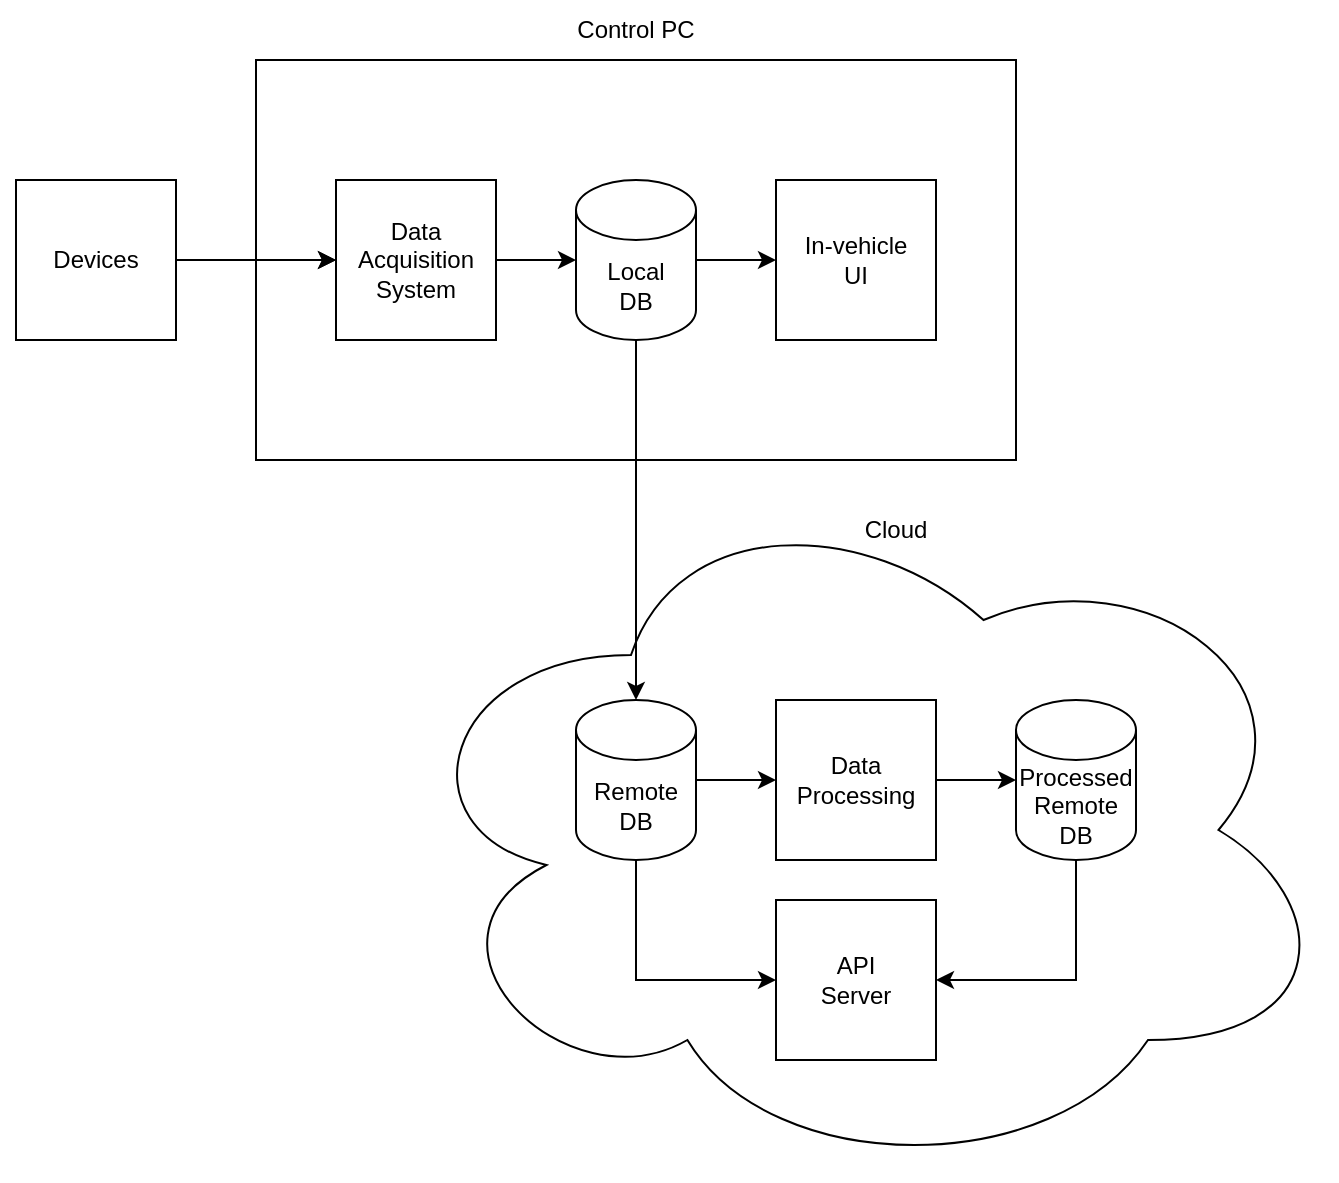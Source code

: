 <mxfile version="24.7.6" pages="3">
  <diagram name="Page-1" id="mBr1m3gk90F21FjE9S4F">
    <mxGraphModel dx="1358" dy="767" grid="0" gridSize="10" guides="1" tooltips="1" connect="1" arrows="1" fold="1" page="1" pageScale="1" pageWidth="827" pageHeight="1169" background="none" math="0" shadow="0">
      <root>
        <mxCell id="0" />
        <mxCell id="1" parent="0" />
        <mxCell id="FhSjHQjV6Arulsbpvj6Q-21" value="" style="ellipse;shape=cloud;whiteSpace=wrap;html=1;fillColor=none;strokeColor=#000000;fontColor=default;" parent="1" vertex="1">
          <mxGeometry x="270" y="450" width="470" height="350" as="geometry" />
        </mxCell>
        <mxCell id="FhSjHQjV6Arulsbpvj6Q-14" value="" style="rounded=0;whiteSpace=wrap;html=1;glass=0;fillColor=none;strokeColor=#000000;fontColor=default;" parent="1" vertex="1">
          <mxGeometry x="200" y="240" width="380" height="200" as="geometry" />
        </mxCell>
        <mxCell id="FhSjHQjV6Arulsbpvj6Q-2" value="&lt;font&gt;Control PC&lt;/font&gt;" style="text;html=1;align=center;verticalAlign=middle;whiteSpace=wrap;rounded=0;strokeColor=none;fontColor=default;labelBorderColor=none;" parent="1" vertex="1">
          <mxGeometry x="300" y="210" width="180" height="30" as="geometry" />
        </mxCell>
        <mxCell id="FhSjHQjV6Arulsbpvj6Q-12" value="" style="edgeStyle=orthogonalEdgeStyle;rounded=0;orthogonalLoop=1;jettySize=auto;html=1;strokeColor=#000000;fontColor=default;" parent="1" source="FhSjHQjV6Arulsbpvj6Q-6" target="FhSjHQjV6Arulsbpvj6Q-9" edge="1">
          <mxGeometry relative="1" as="geometry" />
        </mxCell>
        <mxCell id="FhSjHQjV6Arulsbpvj6Q-13" style="edgeStyle=orthogonalEdgeStyle;rounded=0;orthogonalLoop=1;jettySize=auto;html=1;entryX=0;entryY=0.5;entryDx=0;entryDy=0;strokeColor=#000000;fontColor=default;" parent="1" source="FhSjHQjV6Arulsbpvj6Q-6" target="FhSjHQjV6Arulsbpvj6Q-9" edge="1">
          <mxGeometry relative="1" as="geometry" />
        </mxCell>
        <mxCell id="FhSjHQjV6Arulsbpvj6Q-30" style="edgeStyle=orthogonalEdgeStyle;rounded=0;orthogonalLoop=1;jettySize=auto;html=1;exitX=0;exitY=0.5;exitDx=0;exitDy=0;strokeColor=#000000;fontColor=default;" parent="1" source="FhSjHQjV6Arulsbpvj6Q-6" edge="1">
          <mxGeometry relative="1" as="geometry">
            <mxPoint x="80" y="340" as="targetPoint" />
          </mxGeometry>
        </mxCell>
        <mxCell id="FhSjHQjV6Arulsbpvj6Q-6" value="&lt;font&gt;Devices&lt;/font&gt;" style="rounded=0;whiteSpace=wrap;html=1;glass=0;fillColor=none;strokeColor=#000000;fontColor=default;" parent="1" vertex="1">
          <mxGeometry x="80" y="300" width="80" height="80" as="geometry" />
        </mxCell>
        <mxCell id="FhSjHQjV6Arulsbpvj6Q-16" value="" style="edgeStyle=orthogonalEdgeStyle;rounded=0;orthogonalLoop=1;jettySize=auto;html=1;strokeColor=#000000;fontColor=default;" parent="1" source="FhSjHQjV6Arulsbpvj6Q-9" target="FhSjHQjV6Arulsbpvj6Q-15" edge="1">
          <mxGeometry relative="1" as="geometry" />
        </mxCell>
        <mxCell id="FhSjHQjV6Arulsbpvj6Q-9" value="&lt;font&gt;Data&lt;/font&gt;&lt;div&gt;&lt;font&gt;Acquisition&lt;/font&gt;&lt;/div&gt;&lt;div&gt;&lt;font&gt;System&lt;/font&gt;&lt;/div&gt;" style="rounded=0;whiteSpace=wrap;html=1;glass=0;fillColor=none;strokeColor=#000000;fontColor=default;" parent="1" vertex="1">
          <mxGeometry x="240" y="300" width="80" height="80" as="geometry" />
        </mxCell>
        <mxCell id="FhSjHQjV6Arulsbpvj6Q-18" value="" style="edgeStyle=orthogonalEdgeStyle;rounded=0;orthogonalLoop=1;jettySize=auto;html=1;strokeColor=#000000;fontColor=default;" parent="1" source="FhSjHQjV6Arulsbpvj6Q-15" target="FhSjHQjV6Arulsbpvj6Q-17" edge="1">
          <mxGeometry relative="1" as="geometry" />
        </mxCell>
        <mxCell id="FhSjHQjV6Arulsbpvj6Q-23" value="" style="edgeStyle=orthogonalEdgeStyle;rounded=0;orthogonalLoop=1;jettySize=auto;html=1;entryX=0.5;entryY=0;entryDx=0;entryDy=0;entryPerimeter=0;strokeColor=#000000;fontColor=default;" parent="1" source="FhSjHQjV6Arulsbpvj6Q-15" target="FhSjHQjV6Arulsbpvj6Q-24" edge="1">
          <mxGeometry relative="1" as="geometry" />
        </mxCell>
        <mxCell id="FhSjHQjV6Arulsbpvj6Q-15" value="&lt;font&gt;Local&lt;/font&gt;&lt;div&gt;&lt;font&gt;DB&lt;/font&gt;&lt;/div&gt;" style="shape=cylinder3;whiteSpace=wrap;html=1;boundedLbl=1;backgroundOutline=1;size=15;fillColor=none;strokeColor=#000000;fontColor=default;" parent="1" vertex="1">
          <mxGeometry x="360" y="300" width="60" height="80" as="geometry" />
        </mxCell>
        <mxCell id="FhSjHQjV6Arulsbpvj6Q-17" value="&lt;font&gt;In-vehicle&lt;/font&gt;&lt;div&gt;&lt;font&gt;UI&lt;/font&gt;&lt;/div&gt;" style="rounded=0;whiteSpace=wrap;html=1;glass=0;fillColor=none;strokeColor=#000000;fontColor=default;" parent="1" vertex="1">
          <mxGeometry x="460" y="300" width="80" height="80" as="geometry" />
        </mxCell>
        <mxCell id="FhSjHQjV6Arulsbpvj6Q-27" value="" style="edgeStyle=orthogonalEdgeStyle;rounded=0;orthogonalLoop=1;jettySize=auto;html=1;strokeColor=#000000;fontColor=default;" parent="1" source="FhSjHQjV6Arulsbpvj6Q-24" target="FhSjHQjV6Arulsbpvj6Q-26" edge="1">
          <mxGeometry relative="1" as="geometry" />
        </mxCell>
        <mxCell id="Uzxl0adhut7W71n92T5M-2" style="edgeStyle=orthogonalEdgeStyle;rounded=0;orthogonalLoop=1;jettySize=auto;html=1;exitX=0.5;exitY=1;exitDx=0;exitDy=0;exitPerimeter=0;entryX=0;entryY=0.5;entryDx=0;entryDy=0;strokeColor=#000000;fontColor=default;" parent="1" source="FhSjHQjV6Arulsbpvj6Q-24" target="Uzxl0adhut7W71n92T5M-1" edge="1">
          <mxGeometry relative="1" as="geometry" />
        </mxCell>
        <mxCell id="FhSjHQjV6Arulsbpvj6Q-24" value="&lt;font&gt;Remote&lt;/font&gt;&lt;div&gt;&lt;font&gt;DB&lt;/font&gt;&lt;/div&gt;" style="shape=cylinder3;whiteSpace=wrap;html=1;boundedLbl=1;backgroundOutline=1;size=15;fillColor=none;strokeColor=#000000;fontColor=default;" parent="1" vertex="1">
          <mxGeometry x="360" y="560" width="60" height="80" as="geometry" />
        </mxCell>
        <mxCell id="FhSjHQjV6Arulsbpvj6Q-25" value="&lt;font&gt;Cloud&lt;/font&gt;" style="text;html=1;align=center;verticalAlign=middle;whiteSpace=wrap;rounded=0;strokeColor=none;fontColor=default;labelBorderColor=none;" parent="1" vertex="1">
          <mxGeometry x="430" y="460" width="180" height="30" as="geometry" />
        </mxCell>
        <mxCell id="FhSjHQjV6Arulsbpvj6Q-26" value="&lt;font&gt;Data&lt;/font&gt;&lt;div&gt;&lt;font&gt;Processing&lt;/font&gt;&lt;/div&gt;" style="rounded=0;whiteSpace=wrap;html=1;glass=0;fillColor=none;strokeColor=#000000;fontColor=default;" parent="1" vertex="1">
          <mxGeometry x="460" y="560" width="80" height="80" as="geometry" />
        </mxCell>
        <mxCell id="Uzxl0adhut7W71n92T5M-3" style="edgeStyle=orthogonalEdgeStyle;rounded=0;orthogonalLoop=1;jettySize=auto;html=1;exitX=0.5;exitY=1;exitDx=0;exitDy=0;exitPerimeter=0;entryX=1;entryY=0.5;entryDx=0;entryDy=0;strokeColor=#000000;fontColor=default;" parent="1" source="FhSjHQjV6Arulsbpvj6Q-29" target="Uzxl0adhut7W71n92T5M-1" edge="1">
          <mxGeometry relative="1" as="geometry" />
        </mxCell>
        <mxCell id="FhSjHQjV6Arulsbpvj6Q-29" value="&lt;div&gt;&lt;font&gt;Processed&lt;/font&gt;&lt;/div&gt;&lt;font&gt;Remote&lt;/font&gt;&lt;div&gt;&lt;font&gt;DB&lt;/font&gt;&lt;/div&gt;" style="shape=cylinder3;whiteSpace=wrap;html=1;boundedLbl=1;backgroundOutline=1;size=15;fillColor=none;strokeColor=#000000;fontColor=default;" parent="1" vertex="1">
          <mxGeometry x="580" y="560" width="60" height="80" as="geometry" />
        </mxCell>
        <mxCell id="FhSjHQjV6Arulsbpvj6Q-32" style="edgeStyle=orthogonalEdgeStyle;rounded=0;orthogonalLoop=1;jettySize=auto;html=1;exitX=1;exitY=0.5;exitDx=0;exitDy=0;entryX=0;entryY=0.5;entryDx=0;entryDy=0;entryPerimeter=0;strokeColor=#000000;fontColor=default;" parent="1" source="FhSjHQjV6Arulsbpvj6Q-26" target="FhSjHQjV6Arulsbpvj6Q-29" edge="1">
          <mxGeometry relative="1" as="geometry" />
        </mxCell>
        <mxCell id="Uzxl0adhut7W71n92T5M-1" value="&lt;font&gt;API&lt;/font&gt;&lt;div&gt;&lt;font&gt;Server&lt;/font&gt;&lt;/div&gt;" style="rounded=0;whiteSpace=wrap;html=1;glass=0;fillColor=none;strokeColor=#000000;fontColor=default;" parent="1" vertex="1">
          <mxGeometry x="460" y="660" width="80" height="80" as="geometry" />
        </mxCell>
      </root>
    </mxGraphModel>
  </diagram>
  <diagram id="twVZiiyMeXdZxYGZKhBD" name="Page-2">
    <mxGraphModel dx="1562" dy="882" grid="0" gridSize="10" guides="1" tooltips="1" connect="1" arrows="1" fold="1" page="1" pageScale="1" pageWidth="827" pageHeight="1169" background="none" math="0" shadow="0">
      <root>
        <mxCell id="0" />
        <mxCell id="1" parent="0" />
        <mxCell id="TX1okQXRB15fQ02HS0rQ-2" value="" style="rounded=0;whiteSpace=wrap;html=1;glass=0;fillColor=none;strokeColor=#000000;fontColor=#000000;" parent="1" vertex="1">
          <mxGeometry x="159.5" y="240" width="720" height="660" as="geometry" />
        </mxCell>
        <mxCell id="TX1okQXRB15fQ02HS0rQ-55" value="" style="rounded=0;whiteSpace=wrap;html=1;glass=0;fillColor=none;strokeColor=#000000;fontColor=#000000;" parent="1" vertex="1">
          <mxGeometry x="400" y="440" width="440" height="360" as="geometry" />
        </mxCell>
        <mxCell id="TX1okQXRB15fQ02HS0rQ-3" value="&lt;font&gt;Control PC&lt;/font&gt;" style="text;html=1;align=center;verticalAlign=middle;whiteSpace=wrap;rounded=0;fontColor=#000000;" parent="1" vertex="1">
          <mxGeometry x="160" y="210" width="700" height="30" as="geometry" />
        </mxCell>
        <mxCell id="TX1okQXRB15fQ02HS0rQ-37" style="edgeStyle=orthogonalEdgeStyle;rounded=0;orthogonalLoop=1;jettySize=auto;html=1;strokeColor=#000000;fontColor=#000000;" parent="1" source="TX1okQXRB15fQ02HS0rQ-7" target="TX1okQXRB15fQ02HS0rQ-31" edge="1">
          <mxGeometry relative="1" as="geometry" />
        </mxCell>
        <mxCell id="TX1okQXRB15fQ02HS0rQ-7" value="&lt;div&gt;&lt;span style=&quot;background-color: initial;&quot;&gt;Suspension&lt;/span&gt;&lt;br&gt;&lt;/div&gt;&lt;div&gt;&lt;font&gt;Controller&lt;/font&gt;&lt;/div&gt;" style="rounded=0;whiteSpace=wrap;html=1;glass=0;fillColor=none;strokeColor=#000000;fontColor=#000000;" parent="1" vertex="1">
          <mxGeometry x="40" y="680" width="79" height="80" as="geometry" />
        </mxCell>
        <mxCell id="TX1okQXRB15fQ02HS0rQ-71" style="edgeStyle=orthogonalEdgeStyle;rounded=0;orthogonalLoop=1;jettySize=auto;html=1;exitX=0.5;exitY=1;exitDx=0;exitDy=0;exitPerimeter=0;entryX=0;entryY=0.5;entryDx=0;entryDy=0;strokeColor=#000000;fontColor=#000000;" parent="1" source="TX1okQXRB15fQ02HS0rQ-13" target="TX1okQXRB15fQ02HS0rQ-60" edge="1">
          <mxGeometry relative="1" as="geometry">
            <Array as="points">
              <mxPoint x="670" y="420" />
              <mxPoint x="360" y="420" />
              <mxPoint x="360" y="620" />
            </Array>
          </mxGeometry>
        </mxCell>
        <mxCell id="TX1okQXRB15fQ02HS0rQ-13" value="&lt;div&gt;&lt;font&gt;InfluxDB&lt;/font&gt;&lt;/div&gt;&lt;font&gt;Local&lt;/font&gt;&lt;div&gt;&lt;font&gt;DB&lt;/font&gt;&lt;/div&gt;" style="shape=cylinder3;whiteSpace=wrap;html=1;boundedLbl=1;backgroundOutline=1;size=15;fillColor=none;strokeColor=#000000;fontColor=#000000;" parent="1" vertex="1">
          <mxGeometry x="640" y="260" width="59" height="120" as="geometry" />
        </mxCell>
        <mxCell id="TX1okQXRB15fQ02HS0rQ-34" style="edgeStyle=orthogonalEdgeStyle;rounded=0;orthogonalLoop=1;jettySize=auto;html=1;entryX=0;entryY=0.5;entryDx=0;entryDy=0;strokeColor=#000000;fontColor=#000000;" parent="1" source="TX1okQXRB15fQ02HS0rQ-21" target="TX1okQXRB15fQ02HS0rQ-27" edge="1">
          <mxGeometry relative="1" as="geometry" />
        </mxCell>
        <mxCell id="TX1okQXRB15fQ02HS0rQ-21" value="&lt;font&gt;Front&lt;/font&gt;&lt;div&gt;&lt;font&gt;Right&lt;/font&gt;&lt;/div&gt;&lt;div&gt;&lt;font&gt;Suspension&lt;/font&gt;&lt;/div&gt;" style="rounded=0;whiteSpace=wrap;html=1;glass=0;fillColor=none;strokeColor=#000000;fontColor=#000000;" parent="1" vertex="1">
          <mxGeometry x="40" y="380" width="79" height="80" as="geometry" />
        </mxCell>
        <mxCell id="TX1okQXRB15fQ02HS0rQ-35" style="edgeStyle=orthogonalEdgeStyle;rounded=0;orthogonalLoop=1;jettySize=auto;html=1;entryX=0;entryY=0.5;entryDx=0;entryDy=0;strokeColor=#000000;fontColor=#000000;" parent="1" source="TX1okQXRB15fQ02HS0rQ-22" target="TX1okQXRB15fQ02HS0rQ-29" edge="1">
          <mxGeometry relative="1" as="geometry" />
        </mxCell>
        <mxCell id="TX1okQXRB15fQ02HS0rQ-22" value="&lt;font&gt;Back&lt;/font&gt;&lt;div&gt;&lt;font&gt;Left&lt;/font&gt;&lt;/div&gt;&lt;div&gt;&lt;font&gt;Suspension&lt;/font&gt;&lt;/div&gt;" style="rounded=0;whiteSpace=wrap;html=1;glass=0;fillColor=none;strokeColor=#000000;fontColor=#000000;" parent="1" vertex="1">
          <mxGeometry x="40" y="480" width="79" height="80" as="geometry" />
        </mxCell>
        <mxCell id="TX1okQXRB15fQ02HS0rQ-33" style="edgeStyle=orthogonalEdgeStyle;rounded=0;orthogonalLoop=1;jettySize=auto;html=1;entryX=0;entryY=0.5;entryDx=0;entryDy=0;strokeColor=#000000;fontColor=#000000;" parent="1" source="TX1okQXRB15fQ02HS0rQ-23" target="TX1okQXRB15fQ02HS0rQ-26" edge="1">
          <mxGeometry relative="1" as="geometry" />
        </mxCell>
        <mxCell id="TX1okQXRB15fQ02HS0rQ-23" value="&lt;font&gt;Front&lt;/font&gt;&lt;div&gt;&lt;font&gt;Left&lt;/font&gt;&lt;/div&gt;&lt;div&gt;&lt;font&gt;Suspension&lt;/font&gt;&lt;/div&gt;" style="rounded=0;whiteSpace=wrap;html=1;glass=0;fillColor=none;strokeColor=#000000;fontColor=#000000;" parent="1" vertex="1">
          <mxGeometry x="40" y="280" width="79" height="80" as="geometry" />
        </mxCell>
        <mxCell id="TX1okQXRB15fQ02HS0rQ-36" style="edgeStyle=orthogonalEdgeStyle;rounded=0;orthogonalLoop=1;jettySize=auto;html=1;exitX=1;exitY=0.5;exitDx=0;exitDy=0;entryX=0;entryY=0.5;entryDx=0;entryDy=0;strokeColor=#000000;fontColor=#000000;" parent="1" source="TX1okQXRB15fQ02HS0rQ-24" target="TX1okQXRB15fQ02HS0rQ-30" edge="1">
          <mxGeometry relative="1" as="geometry" />
        </mxCell>
        <mxCell id="TX1okQXRB15fQ02HS0rQ-24" value="&lt;font&gt;Back&lt;/font&gt;&lt;div&gt;&lt;font&gt;Right&lt;/font&gt;&lt;/div&gt;&lt;div&gt;&lt;font&gt;Suspension&lt;/font&gt;&lt;/div&gt;" style="rounded=0;whiteSpace=wrap;html=1;glass=0;fillColor=none;strokeColor=#000000;fontColor=#000000;" parent="1" vertex="1">
          <mxGeometry x="40" y="580" width="79" height="80" as="geometry" />
        </mxCell>
        <mxCell id="TX1okQXRB15fQ02HS0rQ-38" style="edgeStyle=orthogonalEdgeStyle;rounded=0;orthogonalLoop=1;jettySize=auto;html=1;strokeColor=#000000;fontColor=#000000;" parent="1" source="TX1okQXRB15fQ02HS0rQ-25" target="TX1okQXRB15fQ02HS0rQ-32" edge="1">
          <mxGeometry relative="1" as="geometry" />
        </mxCell>
        <mxCell id="TX1okQXRB15fQ02HS0rQ-25" value="&lt;font&gt;OEM&lt;/font&gt;&lt;div&gt;&lt;font&gt;Vehicle&lt;/font&gt;&lt;/div&gt;&lt;div&gt;&lt;font&gt;Network&lt;/font&gt;&lt;/div&gt;" style="rounded=0;whiteSpace=wrap;html=1;glass=0;fillColor=none;strokeColor=#000000;fontColor=#000000;" parent="1" vertex="1">
          <mxGeometry x="40" y="780" width="79" height="80" as="geometry" />
        </mxCell>
        <mxCell id="TX1okQXRB15fQ02HS0rQ-26" value="&lt;font&gt;Front&lt;/font&gt;&lt;div&gt;&lt;font&gt;Left&lt;/font&gt;&lt;/div&gt;&lt;div&gt;&lt;font&gt;Suspension&lt;/font&gt;&lt;/div&gt;&lt;div&gt;&lt;font&gt;DAQ&lt;/font&gt;&lt;/div&gt;" style="rounded=0;whiteSpace=wrap;html=1;glass=0;fillColor=none;strokeColor=#000000;fontColor=#000000;" parent="1" vertex="1">
          <mxGeometry x="200" y="280" width="79" height="80" as="geometry" />
        </mxCell>
        <mxCell id="TX1okQXRB15fQ02HS0rQ-27" value="&lt;font&gt;Front&lt;/font&gt;&lt;div&gt;&lt;font&gt;Right&lt;/font&gt;&lt;/div&gt;&lt;div&gt;&lt;font&gt;Suspension&lt;/font&gt;&lt;/div&gt;&lt;div&gt;&lt;font&gt;DAQ&lt;/font&gt;&lt;/div&gt;" style="rounded=0;whiteSpace=wrap;html=1;glass=0;fillColor=none;strokeColor=#000000;fontColor=#000000;" parent="1" vertex="1">
          <mxGeometry x="200" y="380" width="79" height="80" as="geometry" />
        </mxCell>
        <mxCell id="TX1okQXRB15fQ02HS0rQ-29" value="&lt;font&gt;Back&lt;/font&gt;&lt;div&gt;&lt;font&gt;Left&lt;/font&gt;&lt;/div&gt;&lt;div&gt;&lt;font&gt;Suspension&lt;/font&gt;&lt;/div&gt;&lt;div&gt;&lt;font&gt;DAQ&lt;/font&gt;&lt;/div&gt;" style="rounded=0;whiteSpace=wrap;html=1;glass=0;fillColor=none;strokeColor=#000000;fontColor=#000000;" parent="1" vertex="1">
          <mxGeometry x="200" y="480" width="79" height="80" as="geometry" />
        </mxCell>
        <mxCell id="TX1okQXRB15fQ02HS0rQ-30" value="&lt;font&gt;Back&lt;/font&gt;&lt;div&gt;&lt;font&gt;Right&lt;/font&gt;&lt;/div&gt;&lt;div&gt;&lt;font&gt;Suspension&lt;/font&gt;&lt;/div&gt;&lt;div&gt;&lt;font&gt;DAQ&lt;/font&gt;&lt;/div&gt;" style="rounded=0;whiteSpace=wrap;html=1;glass=0;fillColor=none;strokeColor=#000000;fontColor=#000000;" parent="1" vertex="1">
          <mxGeometry x="200" y="580" width="79" height="80" as="geometry" />
        </mxCell>
        <mxCell id="TX1okQXRB15fQ02HS0rQ-31" value="&lt;div&gt;&lt;span style=&quot;background-color: initial;&quot;&gt;Suspension&lt;/span&gt;&lt;br&gt;&lt;/div&gt;&lt;div&gt;&lt;font&gt;Controller&lt;/font&gt;&lt;/div&gt;&lt;div&gt;&lt;font&gt;DAQ&lt;/font&gt;&lt;/div&gt;" style="rounded=0;whiteSpace=wrap;html=1;glass=0;fillColor=none;strokeColor=#000000;fontColor=#000000;" parent="1" vertex="1">
          <mxGeometry x="200" y="680" width="79" height="80" as="geometry" />
        </mxCell>
        <mxCell id="TX1okQXRB15fQ02HS0rQ-32" value="&lt;font&gt;OEM&lt;/font&gt;&lt;div&gt;&lt;font&gt;Vehicle&lt;/font&gt;&lt;/div&gt;&lt;div&gt;&lt;font&gt;Network&lt;/font&gt;&lt;/div&gt;&lt;div&gt;&lt;font&gt;DAQ&lt;/font&gt;&lt;/div&gt;" style="rounded=0;whiteSpace=wrap;html=1;glass=0;fillColor=none;strokeColor=#000000;fontColor=#000000;" parent="1" vertex="1">
          <mxGeometry x="200" y="780" width="79" height="80" as="geometry" />
        </mxCell>
        <mxCell id="TX1okQXRB15fQ02HS0rQ-53" style="edgeStyle=orthogonalEdgeStyle;rounded=0;orthogonalLoop=1;jettySize=auto;html=1;exitX=0.5;exitY=1;exitDx=0;exitDy=0;exitPerimeter=0;entryX=0;entryY=0.5;entryDx=0;entryDy=0;strokeColor=#000000;fontColor=#000000;" parent="1" source="TX1okQXRB15fQ02HS0rQ-41" target="TX1okQXRB15fQ02HS0rQ-52" edge="1">
          <mxGeometry relative="1" as="geometry" />
        </mxCell>
        <mxCell id="TX1okQXRB15fQ02HS0rQ-41" value="" style="shape=cylinder3;whiteSpace=wrap;html=1;boundedLbl=1;backgroundOutline=1;size=15;fillColor=none;strokeColor=#000000;rotation=-90;fontColor=#000000;" parent="1" vertex="1">
          <mxGeometry x="389.25" y="261.25" width="59" height="117.5" as="geometry" />
        </mxCell>
        <mxCell id="TX1okQXRB15fQ02HS0rQ-45" style="edgeStyle=orthogonalEdgeStyle;rounded=0;orthogonalLoop=1;jettySize=auto;html=1;entryX=0.5;entryY=0;entryDx=0;entryDy=0;entryPerimeter=0;strokeColor=#000000;fontColor=#000000;" parent="1" source="TX1okQXRB15fQ02HS0rQ-31" target="TX1okQXRB15fQ02HS0rQ-41" edge="1">
          <mxGeometry relative="1" as="geometry" />
        </mxCell>
        <mxCell id="TX1okQXRB15fQ02HS0rQ-47" style="edgeStyle=orthogonalEdgeStyle;rounded=0;orthogonalLoop=1;jettySize=auto;html=1;exitX=1;exitY=0.5;exitDx=0;exitDy=0;entryX=0.5;entryY=0;entryDx=0;entryDy=0;entryPerimeter=0;strokeColor=#000000;fontColor=#000000;" parent="1" source="TX1okQXRB15fQ02HS0rQ-27" target="TX1okQXRB15fQ02HS0rQ-41" edge="1">
          <mxGeometry relative="1" as="geometry" />
        </mxCell>
        <mxCell id="TX1okQXRB15fQ02HS0rQ-48" style="edgeStyle=orthogonalEdgeStyle;rounded=0;orthogonalLoop=1;jettySize=auto;html=1;exitX=1;exitY=0.5;exitDx=0;exitDy=0;entryX=0.5;entryY=0;entryDx=0;entryDy=0;entryPerimeter=0;strokeColor=#000000;fontColor=#000000;" parent="1" source="TX1okQXRB15fQ02HS0rQ-26" target="TX1okQXRB15fQ02HS0rQ-41" edge="1">
          <mxGeometry relative="1" as="geometry" />
        </mxCell>
        <mxCell id="TX1okQXRB15fQ02HS0rQ-49" style="edgeStyle=orthogonalEdgeStyle;rounded=0;orthogonalLoop=1;jettySize=auto;html=1;exitX=1;exitY=0.5;exitDx=0;exitDy=0;entryX=0.5;entryY=0;entryDx=0;entryDy=0;entryPerimeter=0;strokeColor=#000000;fontColor=#000000;" parent="1" source="TX1okQXRB15fQ02HS0rQ-29" target="TX1okQXRB15fQ02HS0rQ-41" edge="1">
          <mxGeometry relative="1" as="geometry" />
        </mxCell>
        <mxCell id="TX1okQXRB15fQ02HS0rQ-50" value="&lt;font&gt;Data Queue&lt;/font&gt;" style="text;html=1;align=center;verticalAlign=middle;whiteSpace=wrap;rounded=0;fontColor=#000000;strokeColor=none;" parent="1" vertex="1">
          <mxGeometry x="390" y="305" width="80" height="30" as="geometry" />
        </mxCell>
        <mxCell id="TX1okQXRB15fQ02HS0rQ-51" style="edgeStyle=orthogonalEdgeStyle;rounded=0;orthogonalLoop=1;jettySize=auto;html=1;entryX=0.5;entryY=0;entryDx=0;entryDy=0;entryPerimeter=0;strokeColor=#000000;fontColor=#000000;" parent="1" source="TX1okQXRB15fQ02HS0rQ-32" target="TX1okQXRB15fQ02HS0rQ-41" edge="1">
          <mxGeometry relative="1" as="geometry" />
        </mxCell>
        <mxCell id="TX1okQXRB15fQ02HS0rQ-52" value="&lt;font&gt;DB&lt;/font&gt;&lt;div&gt;&lt;font&gt;Writer&lt;/font&gt;&lt;/div&gt;" style="rounded=0;whiteSpace=wrap;html=1;glass=0;fillColor=none;strokeColor=#000000;fontColor=#000000;" parent="1" vertex="1">
          <mxGeometry x="520" y="280" width="79" height="80" as="geometry" />
        </mxCell>
        <mxCell id="TX1okQXRB15fQ02HS0rQ-54" style="edgeStyle=orthogonalEdgeStyle;rounded=0;orthogonalLoop=1;jettySize=auto;html=1;exitX=1;exitY=0.5;exitDx=0;exitDy=0;entryX=0;entryY=0.5;entryDx=0;entryDy=0;entryPerimeter=0;strokeColor=#000000;fontColor=#000000;" parent="1" source="TX1okQXRB15fQ02HS0rQ-52" target="TX1okQXRB15fQ02HS0rQ-13" edge="1">
          <mxGeometry relative="1" as="geometry" />
        </mxCell>
        <mxCell id="TX1okQXRB15fQ02HS0rQ-56" style="edgeStyle=orthogonalEdgeStyle;rounded=0;orthogonalLoop=1;jettySize=auto;html=1;exitX=1;exitY=0.5;exitDx=0;exitDy=0;entryX=0.5;entryY=0;entryDx=0;entryDy=0;entryPerimeter=0;strokeColor=#000000;fontColor=#000000;" parent="1" source="TX1okQXRB15fQ02HS0rQ-30" target="TX1okQXRB15fQ02HS0rQ-41" edge="1">
          <mxGeometry relative="1" as="geometry" />
        </mxCell>
        <mxCell id="TX1okQXRB15fQ02HS0rQ-57" value="" style="rounded=0;whiteSpace=wrap;html=1;glass=0;fillColor=none;strokeColor=#000000;fontColor=#000000;" parent="1" vertex="1">
          <mxGeometry x="439" y="480" width="161" height="280" as="geometry" />
        </mxCell>
        <mxCell id="TX1okQXRB15fQ02HS0rQ-58" value="&lt;font&gt;Backend&lt;/font&gt;" style="text;html=1;align=center;verticalAlign=middle;whiteSpace=wrap;rounded=0;fontColor=#000000;strokeColor=none;" parent="1" vertex="1">
          <mxGeometry x="439" y="450" width="161" height="30" as="geometry" />
        </mxCell>
        <mxCell id="TX1okQXRB15fQ02HS0rQ-69" style="edgeStyle=orthogonalEdgeStyle;rounded=0;orthogonalLoop=1;jettySize=auto;html=1;exitX=1;exitY=0.5;exitDx=0;exitDy=0;entryX=0;entryY=0.5;entryDx=0;entryDy=0;strokeColor=#000000;fontColor=#000000;" parent="1" source="TX1okQXRB15fQ02HS0rQ-60" target="TX1okQXRB15fQ02HS0rQ-66" edge="1">
          <mxGeometry relative="1" as="geometry">
            <Array as="points">
              <mxPoint x="620" y="620" />
              <mxPoint x="620" y="680" />
            </Array>
          </mxGeometry>
        </mxCell>
        <mxCell id="TX1okQXRB15fQ02HS0rQ-60" value="&lt;font&gt;FASTAPI/&lt;/font&gt;&lt;div&gt;&lt;font&gt;Flask&lt;/font&gt;&lt;/div&gt;&lt;div&gt;&lt;font&gt;Endpoints&lt;/font&gt;&lt;/div&gt;" style="rounded=0;whiteSpace=wrap;html=1;glass=0;fillColor=none;strokeColor=#000000;fontColor=#000000;" parent="1" vertex="1">
          <mxGeometry x="480" y="580" width="79" height="80" as="geometry" />
        </mxCell>
        <mxCell id="TX1okQXRB15fQ02HS0rQ-63" value="" style="rounded=0;whiteSpace=wrap;html=1;glass=0;fillColor=none;strokeColor=#000000;fontColor=#000000;" parent="1" vertex="1">
          <mxGeometry x="640" y="480" width="161" height="280" as="geometry" />
        </mxCell>
        <mxCell id="TX1okQXRB15fQ02HS0rQ-64" value="&lt;font&gt;Browser UI&lt;/font&gt;" style="text;html=1;align=center;verticalAlign=middle;whiteSpace=wrap;rounded=0;fontColor=#000000;strokeColor=none;" parent="1" vertex="1">
          <mxGeometry x="640" y="450" width="161" height="30" as="geometry" />
        </mxCell>
        <mxCell id="TX1okQXRB15fQ02HS0rQ-67" style="edgeStyle=orthogonalEdgeStyle;rounded=0;orthogonalLoop=1;jettySize=auto;html=1;exitX=0.5;exitY=1;exitDx=0;exitDy=0;entryX=0.5;entryY=0;entryDx=0;entryDy=0;strokeColor=#000000;fontColor=#000000;" parent="1" source="TX1okQXRB15fQ02HS0rQ-65" target="TX1okQXRB15fQ02HS0rQ-66" edge="1">
          <mxGeometry relative="1" as="geometry" />
        </mxCell>
        <mxCell id="TX1okQXRB15fQ02HS0rQ-65" value="&lt;font&gt;React&lt;/font&gt;&lt;div&gt;&lt;font&gt;App&lt;/font&gt;&lt;/div&gt;" style="rounded=0;whiteSpace=wrap;html=1;glass=0;fillColor=none;strokeColor=#000000;fontColor=#000000;" parent="1" vertex="1">
          <mxGeometry x="690" y="520" width="79" height="80" as="geometry" />
        </mxCell>
        <mxCell id="TX1okQXRB15fQ02HS0rQ-68" style="edgeStyle=orthogonalEdgeStyle;rounded=0;orthogonalLoop=1;jettySize=auto;html=1;exitX=0.5;exitY=0;exitDx=0;exitDy=0;entryX=0.5;entryY=1;entryDx=0;entryDy=0;strokeColor=#000000;fontColor=#000000;" parent="1" source="TX1okQXRB15fQ02HS0rQ-66" target="TX1okQXRB15fQ02HS0rQ-65" edge="1">
          <mxGeometry relative="1" as="geometry" />
        </mxCell>
        <mxCell id="TX1okQXRB15fQ02HS0rQ-70" style="edgeStyle=orthogonalEdgeStyle;rounded=0;orthogonalLoop=1;jettySize=auto;html=1;exitX=0;exitY=0.5;exitDx=0;exitDy=0;entryX=1;entryY=0.5;entryDx=0;entryDy=0;strokeColor=#000000;fontColor=#000000;" parent="1" source="TX1okQXRB15fQ02HS0rQ-66" target="TX1okQXRB15fQ02HS0rQ-60" edge="1">
          <mxGeometry relative="1" as="geometry">
            <Array as="points">
              <mxPoint x="620" y="680" />
              <mxPoint x="620" y="620" />
            </Array>
          </mxGeometry>
        </mxCell>
        <mxCell id="TX1okQXRB15fQ02HS0rQ-66" value="&lt;font&gt;Axios&lt;/font&gt;&lt;div&gt;&lt;font&gt;HTTP&lt;/font&gt;&lt;/div&gt;&lt;div&gt;&lt;font&gt;Request&lt;/font&gt;&lt;/div&gt;" style="rounded=0;whiteSpace=wrap;html=1;glass=0;fillColor=none;strokeColor=#000000;fontColor=#000000;" parent="1" vertex="1">
          <mxGeometry x="690" y="640" width="79" height="80" as="geometry" />
        </mxCell>
        <mxCell id="TX1okQXRB15fQ02HS0rQ-73" value="" style="ellipse;shape=cloud;whiteSpace=wrap;html=1;strokeColor=#000000;fillColor=none;fontColor=#000000;" parent="1" vertex="1">
          <mxGeometry x="880" y="270" width="570" height="540" as="geometry" />
        </mxCell>
        <mxCell id="6-ks3bYMRBlBC1hI1Lb0-2" style="edgeStyle=orthogonalEdgeStyle;rounded=0;orthogonalLoop=1;jettySize=auto;html=1;exitX=1;exitY=0.5;exitDx=0;exitDy=0;exitPerimeter=0;entryX=0;entryY=0.5;entryDx=0;entryDy=0;strokeColor=default;fontColor=#000000;" parent="1" source="TX1okQXRB15fQ02HS0rQ-74" target="6-ks3bYMRBlBC1hI1Lb0-1" edge="1">
          <mxGeometry relative="1" as="geometry" />
        </mxCell>
        <mxCell id="_OaMsx-ysngKnDbXRK9p-3" style="edgeStyle=orthogonalEdgeStyle;rounded=0;orthogonalLoop=1;jettySize=auto;html=1;exitX=0.5;exitY=1;exitDx=0;exitDy=0;exitPerimeter=0;entryX=0.5;entryY=0;entryDx=0;entryDy=0;strokeColor=default;fontColor=#000000;" parent="1" source="TX1okQXRB15fQ02HS0rQ-74" target="_OaMsx-ysngKnDbXRK9p-2" edge="1">
          <mxGeometry relative="1" as="geometry" />
        </mxCell>
        <mxCell id="_OaMsx-ysngKnDbXRK9p-7" style="edgeStyle=orthogonalEdgeStyle;rounded=0;orthogonalLoop=1;jettySize=auto;html=1;exitX=0.5;exitY=1;exitDx=0;exitDy=0;exitPerimeter=0;entryX=0.5;entryY=0;entryDx=0;entryDy=0;strokeColor=default;fontColor=#000000;" parent="1" source="TX1okQXRB15fQ02HS0rQ-74" target="_OaMsx-ysngKnDbXRK9p-5" edge="1">
          <mxGeometry relative="1" as="geometry">
            <Array as="points">
              <mxPoint x="1072" y="560" />
              <mxPoint x="1217" y="560" />
            </Array>
          </mxGeometry>
        </mxCell>
        <mxCell id="TX1okQXRB15fQ02HS0rQ-74" value="&lt;div&gt;&lt;font&gt;InfluxDB&lt;/font&gt;&lt;/div&gt;&lt;font&gt;Remote&lt;/font&gt;&lt;div&gt;&lt;font&gt;DB&lt;/font&gt;&lt;/div&gt;" style="shape=cylinder3;whiteSpace=wrap;html=1;boundedLbl=1;backgroundOutline=1;size=15;fillColor=none;strokeColor=default;fontColor=#000000;" parent="1" vertex="1">
          <mxGeometry x="1041" y="410" width="62" height="120" as="geometry" />
        </mxCell>
        <mxCell id="TX1okQXRB15fQ02HS0rQ-75" style="edgeStyle=orthogonalEdgeStyle;rounded=0;orthogonalLoop=1;jettySize=auto;html=1;entryX=0;entryY=0.5;entryDx=0;entryDy=0;entryPerimeter=0;strokeColor=#000000;fontColor=#000000;" parent="1" source="TX1okQXRB15fQ02HS0rQ-13" target="TX1okQXRB15fQ02HS0rQ-74" edge="1">
          <mxGeometry relative="1" as="geometry">
            <Array as="points">
              <mxPoint x="920" y="320" />
              <mxPoint x="920" y="470" />
            </Array>
            <mxPoint x="739" y="320" as="sourcePoint" />
          </mxGeometry>
        </mxCell>
        <mxCell id="I3yYL_eyZj1j_RmnU6uM-3" value="&lt;font style=&quot;&quot;&gt;Replication&lt;/font&gt;" style="edgeLabel;html=1;align=center;verticalAlign=middle;resizable=0;points=[];labelBackgroundColor=none;fontColor=#000000;" parent="TX1okQXRB15fQ02HS0rQ-75" vertex="1" connectable="0">
          <mxGeometry x="-0.768" y="1" relative="1" as="geometry">
            <mxPoint x="26" y="-6" as="offset" />
          </mxGeometry>
        </mxCell>
        <mxCell id="I3yYL_eyZj1j_RmnU6uM-1" value="&lt;font&gt;Cloud&lt;/font&gt;" style="text;html=1;align=center;verticalAlign=middle;whiteSpace=wrap;rounded=0;fontColor=#000000;strokeColor=none;" parent="1" vertex="1">
          <mxGeometry x="1073.5" y="290" width="183" height="30" as="geometry" />
        </mxCell>
        <mxCell id="I3yYL_eyZj1j_RmnU6uM-6" value="&lt;font style=&quot;font-size: 11px;&quot;&gt;Data&lt;/font&gt;&lt;div style=&quot;font-size: 11px;&quot;&gt;&lt;font style=&quot;font-size: 11px;&quot;&gt;Dict&lt;/font&gt;&lt;/div&gt;" style="text;html=1;align=center;verticalAlign=middle;whiteSpace=wrap;rounded=0;fontColor=#000000;strokeColor=none;" parent="1" vertex="1">
          <mxGeometry x="310" y="305" width="50" height="30" as="geometry" />
        </mxCell>
        <mxCell id="6-ks3bYMRBlBC1hI1Lb0-1" value="&lt;font&gt;Data&lt;/font&gt;&lt;div&gt;&lt;font&gt;Processing&lt;/font&gt;&lt;/div&gt;&lt;div&gt;&lt;font&gt;Periodically&lt;/font&gt;&lt;/div&gt;" style="rounded=0;whiteSpace=wrap;html=1;glass=0;fillColor=none;strokeColor=default;fontColor=#000000;" parent="1" vertex="1">
          <mxGeometry x="1141" y="430" width="79" height="80" as="geometry" />
        </mxCell>
        <mxCell id="6-ks3bYMRBlBC1hI1Lb0-3" value="&lt;font&gt;Lambda / Functions&lt;/font&gt;" style="text;html=1;align=center;verticalAlign=middle;whiteSpace=wrap;rounded=0;fontColor=#000000;strokeColor=none;" parent="1" vertex="1">
          <mxGeometry x="1100" y="400" width="164" height="30" as="geometry" />
        </mxCell>
        <mxCell id="6-ks3bYMRBlBC1hI1Lb0-4" value="&lt;div&gt;&lt;font&gt;Processed&lt;/font&gt;&lt;/div&gt;&lt;font&gt;Remote&lt;/font&gt;&lt;div&gt;&lt;font&gt;DB&lt;br&gt;&lt;/font&gt;&lt;div&gt;&lt;font&gt;Redshift/&lt;/font&gt;&lt;/div&gt;&lt;div&gt;&lt;font&gt;BigQuery&lt;/font&gt;&lt;/div&gt;&lt;/div&gt;" style="shape=cylinder3;whiteSpace=wrap;html=1;boundedLbl=1;backgroundOutline=1;size=15;fillColor=none;strokeColor=default;fontColor=#000000;" parent="1" vertex="1">
          <mxGeometry x="1261" y="410" width="62" height="120" as="geometry" />
        </mxCell>
        <mxCell id="6-ks3bYMRBlBC1hI1Lb0-5" style="edgeStyle=orthogonalEdgeStyle;rounded=0;orthogonalLoop=1;jettySize=auto;html=1;exitX=1;exitY=0.5;exitDx=0;exitDy=0;entryX=0;entryY=0.5;entryDx=0;entryDy=0;entryPerimeter=0;strokeColor=default;fontColor=#000000;" parent="1" source="6-ks3bYMRBlBC1hI1Lb0-1" target="6-ks3bYMRBlBC1hI1Lb0-4" edge="1">
          <mxGeometry relative="1" as="geometry" />
        </mxCell>
        <mxCell id="_OaMsx-ysngKnDbXRK9p-1" style="edgeStyle=orthogonalEdgeStyle;rounded=0;orthogonalLoop=1;jettySize=auto;html=1;exitX=0;exitY=0.5;exitDx=0;exitDy=0;entryX=0.5;entryY=1;entryDx=0;entryDy=0;entryPerimeter=0;strokeColor=#000000;fontColor=#000000;" parent="1" source="TX1okQXRB15fQ02HS0rQ-60" target="TX1okQXRB15fQ02HS0rQ-13" edge="1">
          <mxGeometry relative="1" as="geometry">
            <Array as="points">
              <mxPoint x="360" y="620" />
              <mxPoint x="360" y="420" />
              <mxPoint x="670" y="420" />
            </Array>
          </mxGeometry>
        </mxCell>
        <mxCell id="_OaMsx-ysngKnDbXRK9p-2" value="&lt;font&gt;Grafana&lt;/font&gt;&lt;div&gt;&lt;font&gt;for&lt;br&gt;&lt;/font&gt;&lt;div&gt;&lt;font&gt;Visual&lt;/font&gt;&lt;/div&gt;&lt;/div&gt;" style="rounded=0;whiteSpace=wrap;html=1;glass=0;fillColor=none;strokeColor=default;fontColor=#000000;" parent="1" vertex="1">
          <mxGeometry x="1032.5" y="600" width="79" height="80" as="geometry" />
        </mxCell>
        <mxCell id="_OaMsx-ysngKnDbXRK9p-4" style="edgeStyle=orthogonalEdgeStyle;rounded=0;orthogonalLoop=1;jettySize=auto;html=1;exitX=0.5;exitY=0;exitDx=0;exitDy=0;entryX=0.5;entryY=1;entryDx=0;entryDy=0;entryPerimeter=0;strokeColor=default;fontColor=#000000;" parent="1" source="_OaMsx-ysngKnDbXRK9p-2" target="TX1okQXRB15fQ02HS0rQ-74" edge="1">
          <mxGeometry relative="1" as="geometry" />
        </mxCell>
        <mxCell id="_OaMsx-ysngKnDbXRK9p-5" value="&lt;font&gt;API&lt;/font&gt;&lt;div&gt;&lt;font&gt;to&lt;/font&gt;&lt;/div&gt;&lt;div&gt;&lt;font&gt;Query DB&lt;/font&gt;&lt;/div&gt;" style="rounded=0;whiteSpace=wrap;html=1;glass=0;fillColor=none;strokeColor=default;fontColor=#000000;" parent="1" vertex="1">
          <mxGeometry x="1177.5" y="600" width="79" height="80" as="geometry" />
        </mxCell>
        <mxCell id="_OaMsx-ysngKnDbXRK9p-6" style="edgeStyle=orthogonalEdgeStyle;rounded=0;orthogonalLoop=1;jettySize=auto;html=1;exitX=0.5;exitY=0;exitDx=0;exitDy=0;entryX=0.5;entryY=1;entryDx=0;entryDy=0;entryPerimeter=0;strokeColor=default;fontColor=#000000;" parent="1" source="_OaMsx-ysngKnDbXRK9p-5" target="TX1okQXRB15fQ02HS0rQ-74" edge="1">
          <mxGeometry relative="1" as="geometry">
            <Array as="points">
              <mxPoint x="1217" y="560" />
              <mxPoint x="1072" y="560" />
            </Array>
          </mxGeometry>
        </mxCell>
      </root>
    </mxGraphModel>
  </diagram>
  <diagram name="Page-3" id="OTWlPat9oc9VHtUOphTk">
    <mxGraphModel dx="1562" dy="882" grid="0" gridSize="10" guides="1" tooltips="1" connect="1" arrows="1" fold="1" page="1" pageScale="1" pageWidth="827" pageHeight="1169" background="none" math="0" shadow="0">
      <root>
        <mxCell id="Zpm9zFIqn33OsAhJ7obS-0" />
        <mxCell id="Zpm9zFIqn33OsAhJ7obS-1" parent="Zpm9zFIqn33OsAhJ7obS-0" />
        <mxCell id="WGeTt1OOYqWylMXAmxCK-0" value="" style="rounded=0;whiteSpace=wrap;html=1;glass=0;fillColor=none;strokeColor=#000000;fontColor=#000000;" parent="Zpm9zFIqn33OsAhJ7obS-1" vertex="1">
          <mxGeometry x="380" y="499" width="440" height="360" as="geometry" />
        </mxCell>
        <mxCell id="Zpm9zFIqn33OsAhJ7obS-2" value="" style="rounded=0;whiteSpace=wrap;html=1;glass=0;fillColor=none;strokeColor=#000000;fontColor=#000000;" parent="Zpm9zFIqn33OsAhJ7obS-1" vertex="1">
          <mxGeometry x="160" y="240" width="700" height="660" as="geometry" />
        </mxCell>
        <mxCell id="Zpm9zFIqn33OsAhJ7obS-3" value="&lt;font&gt;Control PC&lt;/font&gt;" style="text;html=1;align=center;verticalAlign=middle;whiteSpace=wrap;rounded=0;fontColor=#000000;strokeColor=none;" parent="Zpm9zFIqn33OsAhJ7obS-1" vertex="1">
          <mxGeometry x="160" y="210" width="700" height="30" as="geometry" />
        </mxCell>
        <mxCell id="Zpm9zFIqn33OsAhJ7obS-4" style="edgeStyle=orthogonalEdgeStyle;rounded=0;orthogonalLoop=1;jettySize=auto;html=1;strokeColor=#000000;fontColor=#000000;" parent="Zpm9zFIqn33OsAhJ7obS-1" source="Zpm9zFIqn33OsAhJ7obS-5" target="Zpm9zFIqn33OsAhJ7obS-22" edge="1">
          <mxGeometry relative="1" as="geometry" />
        </mxCell>
        <mxCell id="Zpm9zFIqn33OsAhJ7obS-5" value="&lt;div&gt;&lt;span style=&quot;background-color: initial;&quot;&gt;Suspension&lt;/span&gt;&lt;br&gt;&lt;/div&gt;&lt;div&gt;&lt;font&gt;Controller&lt;/font&gt;&lt;/div&gt;" style="rounded=0;whiteSpace=wrap;html=1;glass=0;fillColor=none;strokeColor=#000000;fontColor=#000000;" parent="Zpm9zFIqn33OsAhJ7obS-1" vertex="1">
          <mxGeometry x="40" y="680" width="79" height="80" as="geometry" />
        </mxCell>
        <mxCell id="ZTSPfCTMNkJvJvw2iRXH-2" style="edgeStyle=orthogonalEdgeStyle;rounded=0;orthogonalLoop=1;jettySize=auto;html=1;exitX=0;exitY=0.5;exitDx=0;exitDy=0;exitPerimeter=0;entryX=0;entryY=0.5;entryDx=0;entryDy=0;strokeColor=#000000;fontColor=#000000;" parent="Zpm9zFIqn33OsAhJ7obS-1" source="Zpm9zFIqn33OsAhJ7obS-7" target="WGeTt1OOYqWylMXAmxCK-4" edge="1">
          <mxGeometry relative="1" as="geometry">
            <mxPoint x="400" y="680" as="targetPoint" />
            <Array as="points">
              <mxPoint x="350" y="440" />
              <mxPoint x="350" y="679" />
            </Array>
          </mxGeometry>
        </mxCell>
        <mxCell id="Zpm9zFIqn33OsAhJ7obS-7" value="&lt;div&gt;&lt;font&gt;100s&lt;/font&gt;&lt;/div&gt;&lt;div&gt;&lt;font&gt;Historical&lt;/font&gt;&lt;/div&gt;&lt;div&gt;&lt;font&gt;Data&lt;/font&gt;&lt;/div&gt;" style="shape=cylinder3;whiteSpace=wrap;html=1;boundedLbl=1;backgroundOutline=1;size=15;fillColor=none;strokeColor=#000000;fontColor=#000000;" parent="Zpm9zFIqn33OsAhJ7obS-1" vertex="1">
          <mxGeometry x="400.5" y="400" width="59" height="80" as="geometry" />
        </mxCell>
        <mxCell id="Zpm9zFIqn33OsAhJ7obS-8" style="edgeStyle=orthogonalEdgeStyle;rounded=0;orthogonalLoop=1;jettySize=auto;html=1;entryX=0;entryY=0.5;entryDx=0;entryDy=0;strokeColor=#000000;fontColor=#000000;" parent="Zpm9zFIqn33OsAhJ7obS-1" source="Zpm9zFIqn33OsAhJ7obS-9" target="Zpm9zFIqn33OsAhJ7obS-19" edge="1">
          <mxGeometry relative="1" as="geometry" />
        </mxCell>
        <mxCell id="Zpm9zFIqn33OsAhJ7obS-9" value="&lt;font&gt;Front&lt;/font&gt;&lt;div&gt;&lt;font&gt;Right&lt;/font&gt;&lt;/div&gt;&lt;div&gt;&lt;font&gt;Suspension&lt;/font&gt;&lt;/div&gt;" style="rounded=0;whiteSpace=wrap;html=1;glass=0;fillColor=none;strokeColor=#000000;fontColor=#000000;" parent="Zpm9zFIqn33OsAhJ7obS-1" vertex="1">
          <mxGeometry x="40" y="380" width="79" height="80" as="geometry" />
        </mxCell>
        <mxCell id="Zpm9zFIqn33OsAhJ7obS-10" style="edgeStyle=orthogonalEdgeStyle;rounded=0;orthogonalLoop=1;jettySize=auto;html=1;entryX=0;entryY=0.5;entryDx=0;entryDy=0;strokeColor=#000000;fontColor=#000000;" parent="Zpm9zFIqn33OsAhJ7obS-1" source="Zpm9zFIqn33OsAhJ7obS-11" target="Zpm9zFIqn33OsAhJ7obS-20" edge="1">
          <mxGeometry relative="1" as="geometry" />
        </mxCell>
        <mxCell id="Zpm9zFIqn33OsAhJ7obS-11" value="&lt;font&gt;Back&lt;/font&gt;&lt;div&gt;&lt;font&gt;Left&lt;/font&gt;&lt;/div&gt;&lt;div&gt;&lt;font&gt;Suspension&lt;/font&gt;&lt;/div&gt;" style="rounded=0;whiteSpace=wrap;html=1;glass=0;fillColor=none;strokeColor=#000000;fontColor=#000000;" parent="Zpm9zFIqn33OsAhJ7obS-1" vertex="1">
          <mxGeometry x="40" y="480" width="79" height="80" as="geometry" />
        </mxCell>
        <mxCell id="Zpm9zFIqn33OsAhJ7obS-12" style="edgeStyle=orthogonalEdgeStyle;rounded=0;orthogonalLoop=1;jettySize=auto;html=1;entryX=0;entryY=0.5;entryDx=0;entryDy=0;strokeColor=#000000;fontColor=#000000;" parent="Zpm9zFIqn33OsAhJ7obS-1" source="Zpm9zFIqn33OsAhJ7obS-13" target="Zpm9zFIqn33OsAhJ7obS-18" edge="1">
          <mxGeometry relative="1" as="geometry" />
        </mxCell>
        <mxCell id="Zpm9zFIqn33OsAhJ7obS-13" value="&lt;font&gt;Front&lt;/font&gt;&lt;div&gt;&lt;font&gt;Left&lt;/font&gt;&lt;/div&gt;&lt;div&gt;&lt;font&gt;Suspension&lt;/font&gt;&lt;/div&gt;" style="rounded=0;whiteSpace=wrap;html=1;glass=0;fillColor=none;strokeColor=#000000;fontColor=#000000;" parent="Zpm9zFIqn33OsAhJ7obS-1" vertex="1">
          <mxGeometry x="40" y="280" width="79" height="80" as="geometry" />
        </mxCell>
        <mxCell id="Zpm9zFIqn33OsAhJ7obS-14" style="edgeStyle=orthogonalEdgeStyle;rounded=0;orthogonalLoop=1;jettySize=auto;html=1;exitX=1;exitY=0.5;exitDx=0;exitDy=0;entryX=0;entryY=0.5;entryDx=0;entryDy=0;strokeColor=#000000;fontColor=#000000;" parent="Zpm9zFIqn33OsAhJ7obS-1" source="Zpm9zFIqn33OsAhJ7obS-15" target="Zpm9zFIqn33OsAhJ7obS-21" edge="1">
          <mxGeometry relative="1" as="geometry" />
        </mxCell>
        <mxCell id="Zpm9zFIqn33OsAhJ7obS-15" value="&lt;font&gt;Back&lt;/font&gt;&lt;div&gt;&lt;font&gt;Right&lt;/font&gt;&lt;/div&gt;&lt;div&gt;&lt;font&gt;Suspension&lt;/font&gt;&lt;/div&gt;" style="rounded=0;whiteSpace=wrap;html=1;glass=0;fillColor=none;strokeColor=#000000;fontColor=#000000;" parent="Zpm9zFIqn33OsAhJ7obS-1" vertex="1">
          <mxGeometry x="40" y="580" width="79" height="80" as="geometry" />
        </mxCell>
        <mxCell id="Zpm9zFIqn33OsAhJ7obS-16" style="edgeStyle=orthogonalEdgeStyle;rounded=0;orthogonalLoop=1;jettySize=auto;html=1;strokeColor=#000000;fontColor=#000000;" parent="Zpm9zFIqn33OsAhJ7obS-1" source="Zpm9zFIqn33OsAhJ7obS-17" target="Zpm9zFIqn33OsAhJ7obS-23" edge="1">
          <mxGeometry relative="1" as="geometry" />
        </mxCell>
        <mxCell id="Zpm9zFIqn33OsAhJ7obS-17" value="&lt;font&gt;OEM&lt;/font&gt;&lt;div&gt;&lt;font&gt;Vehicle&lt;/font&gt;&lt;/div&gt;&lt;div&gt;&lt;font&gt;Network&lt;/font&gt;&lt;/div&gt;" style="rounded=0;whiteSpace=wrap;html=1;glass=0;fillColor=none;strokeColor=#000000;fontColor=#000000;" parent="Zpm9zFIqn33OsAhJ7obS-1" vertex="1">
          <mxGeometry x="40" y="780" width="79" height="80" as="geometry" />
        </mxCell>
        <mxCell id="Zpm9zFIqn33OsAhJ7obS-18" value="&lt;font&gt;Front&lt;/font&gt;&lt;div&gt;&lt;font&gt;Left&lt;/font&gt;&lt;/div&gt;&lt;div&gt;&lt;font&gt;Suspension&lt;/font&gt;&lt;/div&gt;&lt;div&gt;&lt;font&gt;DAQ&lt;/font&gt;&lt;/div&gt;" style="rounded=0;whiteSpace=wrap;html=1;glass=0;fillColor=none;strokeColor=#000000;fontColor=#000000;" parent="Zpm9zFIqn33OsAhJ7obS-1" vertex="1">
          <mxGeometry x="200" y="280" width="79" height="80" as="geometry" />
        </mxCell>
        <mxCell id="Zpm9zFIqn33OsAhJ7obS-19" value="&lt;font&gt;Front&lt;/font&gt;&lt;div&gt;&lt;font&gt;Right&lt;/font&gt;&lt;/div&gt;&lt;div&gt;&lt;font&gt;Suspension&lt;/font&gt;&lt;/div&gt;&lt;div&gt;&lt;font&gt;DAQ&lt;/font&gt;&lt;/div&gt;" style="rounded=0;whiteSpace=wrap;html=1;glass=0;fillColor=none;strokeColor=#000000;fontColor=#000000;" parent="Zpm9zFIqn33OsAhJ7obS-1" vertex="1">
          <mxGeometry x="200" y="380" width="79" height="80" as="geometry" />
        </mxCell>
        <mxCell id="Zpm9zFIqn33OsAhJ7obS-20" value="&lt;font&gt;Back&lt;/font&gt;&lt;div&gt;&lt;font&gt;Left&lt;/font&gt;&lt;/div&gt;&lt;div&gt;&lt;font&gt;Suspension&lt;/font&gt;&lt;/div&gt;&lt;div&gt;&lt;font&gt;DAQ&lt;/font&gt;&lt;/div&gt;" style="rounded=0;whiteSpace=wrap;html=1;glass=0;fillColor=none;strokeColor=#000000;fontColor=#000000;" parent="Zpm9zFIqn33OsAhJ7obS-1" vertex="1">
          <mxGeometry x="200" y="480" width="79" height="80" as="geometry" />
        </mxCell>
        <mxCell id="Zpm9zFIqn33OsAhJ7obS-21" value="&lt;font&gt;Back&lt;/font&gt;&lt;div&gt;&lt;font&gt;Right&lt;/font&gt;&lt;/div&gt;&lt;div&gt;&lt;font&gt;Suspension&lt;/font&gt;&lt;/div&gt;&lt;div&gt;&lt;font&gt;DAQ&lt;/font&gt;&lt;/div&gt;" style="rounded=0;whiteSpace=wrap;html=1;glass=0;fillColor=none;strokeColor=#000000;fontColor=#000000;" parent="Zpm9zFIqn33OsAhJ7obS-1" vertex="1">
          <mxGeometry x="200" y="580" width="79" height="80" as="geometry" />
        </mxCell>
        <mxCell id="Zpm9zFIqn33OsAhJ7obS-22" value="&lt;div&gt;&lt;span style=&quot;background-color: initial;&quot;&gt;Suspension&lt;/span&gt;&lt;br&gt;&lt;/div&gt;&lt;div&gt;&lt;font&gt;Controller&lt;/font&gt;&lt;/div&gt;&lt;div&gt;&lt;font&gt;DAQ&lt;/font&gt;&lt;/div&gt;" style="rounded=0;whiteSpace=wrap;html=1;glass=0;fillColor=none;strokeColor=#000000;fontColor=#000000;" parent="Zpm9zFIqn33OsAhJ7obS-1" vertex="1">
          <mxGeometry x="200" y="680" width="79" height="80" as="geometry" />
        </mxCell>
        <mxCell id="Zpm9zFIqn33OsAhJ7obS-23" value="&lt;font&gt;OEM&lt;/font&gt;&lt;div&gt;&lt;font&gt;Vehicle&lt;/font&gt;&lt;/div&gt;&lt;div&gt;&lt;font&gt;Network&lt;/font&gt;&lt;/div&gt;&lt;div&gt;&lt;font&gt;DAQ&lt;/font&gt;&lt;/div&gt;" style="rounded=0;whiteSpace=wrap;html=1;glass=0;fillColor=none;strokeColor=#000000;fontColor=#000000;" parent="Zpm9zFIqn33OsAhJ7obS-1" vertex="1">
          <mxGeometry x="200" y="780" width="79" height="80" as="geometry" />
        </mxCell>
        <mxCell id="Zpm9zFIqn33OsAhJ7obS-24" style="edgeStyle=orthogonalEdgeStyle;rounded=0;orthogonalLoop=1;jettySize=auto;html=1;exitX=0.5;exitY=1;exitDx=0;exitDy=0;exitPerimeter=0;entryX=0.5;entryY=0;entryDx=0;entryDy=0;strokeColor=#000000;fontColor=#000000;" parent="Zpm9zFIqn33OsAhJ7obS-1" source="Zpm9zFIqn33OsAhJ7obS-25" target="Zpm9zFIqn33OsAhJ7obS-32" edge="1">
          <mxGeometry relative="1" as="geometry" />
        </mxCell>
        <mxCell id="ZTSPfCTMNkJvJvw2iRXH-6" style="edgeStyle=orthogonalEdgeStyle;rounded=0;orthogonalLoop=1;jettySize=auto;html=1;exitX=0.5;exitY=1;exitDx=0;exitDy=0;exitPerimeter=0;entryX=0;entryY=0.5;entryDx=0;entryDy=0;strokeColor=#000000;fontColor=#000000;" parent="Zpm9zFIqn33OsAhJ7obS-1" source="Zpm9zFIqn33OsAhJ7obS-25" target="ZTSPfCTMNkJvJvw2iRXH-5" edge="1">
          <mxGeometry relative="1" as="geometry" />
        </mxCell>
        <mxCell id="Zpm9zFIqn33OsAhJ7obS-25" value="" style="shape=cylinder3;whiteSpace=wrap;html=1;boundedLbl=1;backgroundOutline=1;size=15;fillColor=none;strokeColor=#000000;rotation=-90;fontColor=#000000;" parent="Zpm9zFIqn33OsAhJ7obS-1" vertex="1">
          <mxGeometry x="399.25" y="261.25" width="59" height="117.5" as="geometry" />
        </mxCell>
        <mxCell id="Zpm9zFIqn33OsAhJ7obS-26" style="edgeStyle=orthogonalEdgeStyle;rounded=0;orthogonalLoop=1;jettySize=auto;html=1;entryX=0.5;entryY=0;entryDx=0;entryDy=0;entryPerimeter=0;strokeColor=#000000;fontColor=#000000;" parent="Zpm9zFIqn33OsAhJ7obS-1" source="Zpm9zFIqn33OsAhJ7obS-22" target="Zpm9zFIqn33OsAhJ7obS-25" edge="1">
          <mxGeometry relative="1" as="geometry" />
        </mxCell>
        <mxCell id="Zpm9zFIqn33OsAhJ7obS-27" style="edgeStyle=orthogonalEdgeStyle;rounded=0;orthogonalLoop=1;jettySize=auto;html=1;exitX=1;exitY=0.5;exitDx=0;exitDy=0;entryX=0.5;entryY=0;entryDx=0;entryDy=0;entryPerimeter=0;strokeColor=#000000;fontColor=#000000;" parent="Zpm9zFIqn33OsAhJ7obS-1" source="Zpm9zFIqn33OsAhJ7obS-19" target="Zpm9zFIqn33OsAhJ7obS-25" edge="1">
          <mxGeometry relative="1" as="geometry" />
        </mxCell>
        <mxCell id="Zpm9zFIqn33OsAhJ7obS-28" style="edgeStyle=orthogonalEdgeStyle;rounded=0;orthogonalLoop=1;jettySize=auto;html=1;exitX=1;exitY=0.5;exitDx=0;exitDy=0;entryX=0.5;entryY=0;entryDx=0;entryDy=0;entryPerimeter=0;strokeColor=#000000;fontColor=#000000;" parent="Zpm9zFIqn33OsAhJ7obS-1" source="Zpm9zFIqn33OsAhJ7obS-18" target="Zpm9zFIqn33OsAhJ7obS-25" edge="1">
          <mxGeometry relative="1" as="geometry" />
        </mxCell>
        <mxCell id="Zpm9zFIqn33OsAhJ7obS-29" style="edgeStyle=orthogonalEdgeStyle;rounded=0;orthogonalLoop=1;jettySize=auto;html=1;exitX=1;exitY=0.5;exitDx=0;exitDy=0;entryX=0.5;entryY=0;entryDx=0;entryDy=0;entryPerimeter=0;strokeColor=#000000;fontColor=#000000;" parent="Zpm9zFIqn33OsAhJ7obS-1" source="Zpm9zFIqn33OsAhJ7obS-20" target="Zpm9zFIqn33OsAhJ7obS-25" edge="1">
          <mxGeometry relative="1" as="geometry" />
        </mxCell>
        <mxCell id="Zpm9zFIqn33OsAhJ7obS-30" value="&lt;font&gt;Data Queue&lt;/font&gt;" style="text;html=1;align=center;verticalAlign=middle;whiteSpace=wrap;rounded=0;fontColor=#000000;strokeColor=none;" parent="Zpm9zFIqn33OsAhJ7obS-1" vertex="1">
          <mxGeometry x="400" y="305" width="80" height="30" as="geometry" />
        </mxCell>
        <mxCell id="Zpm9zFIqn33OsAhJ7obS-31" style="edgeStyle=orthogonalEdgeStyle;rounded=0;orthogonalLoop=1;jettySize=auto;html=1;entryX=0.5;entryY=0;entryDx=0;entryDy=0;entryPerimeter=0;strokeColor=#000000;fontColor=#000000;" parent="Zpm9zFIqn33OsAhJ7obS-1" source="Zpm9zFIqn33OsAhJ7obS-23" target="Zpm9zFIqn33OsAhJ7obS-25" edge="1">
          <mxGeometry relative="1" as="geometry" />
        </mxCell>
        <mxCell id="Zpm9zFIqn33OsAhJ7obS-32" value="&lt;div&gt;&lt;span style=&quot;background-color: initial;&quot;&gt;DB&lt;/span&gt;&lt;/div&gt;&lt;div&gt;&lt;font&gt;Writer&lt;/font&gt;&lt;/div&gt;" style="rounded=0;whiteSpace=wrap;html=1;glass=0;fillColor=none;strokeColor=#000000;fontColor=#000000;" parent="Zpm9zFIqn33OsAhJ7obS-1" vertex="1">
          <mxGeometry x="521" y="400" width="79" height="80" as="geometry" />
        </mxCell>
        <mxCell id="Zpm9zFIqn33OsAhJ7obS-35" style="edgeStyle=orthogonalEdgeStyle;rounded=0;orthogonalLoop=1;jettySize=auto;html=1;exitX=1;exitY=0.5;exitDx=0;exitDy=0;entryX=0.5;entryY=0;entryDx=0;entryDy=0;entryPerimeter=0;strokeColor=#000000;fontColor=#000000;" parent="Zpm9zFIqn33OsAhJ7obS-1" source="Zpm9zFIqn33OsAhJ7obS-21" target="Zpm9zFIqn33OsAhJ7obS-25" edge="1">
          <mxGeometry relative="1" as="geometry" />
        </mxCell>
        <mxCell id="Zpm9zFIqn33OsAhJ7obS-43" value="&lt;font&gt;Browser UI&lt;/font&gt;" style="text;html=1;align=center;verticalAlign=middle;whiteSpace=wrap;rounded=0;fontColor=#000000;strokeColor=none;" parent="Zpm9zFIqn33OsAhJ7obS-1" vertex="1">
          <mxGeometry x="620" y="510" width="161" height="30" as="geometry" />
        </mxCell>
        <mxCell id="Zpm9zFIqn33OsAhJ7obS-49" value="" style="ellipse;shape=cloud;whiteSpace=wrap;html=1;strokeColor=#000000;fillColor=none;" parent="Zpm9zFIqn33OsAhJ7obS-1" vertex="1">
          <mxGeometry x="840" y="340" width="700" height="500" as="geometry" />
        </mxCell>
        <mxCell id="Zpm9zFIqn33OsAhJ7obS-50" style="edgeStyle=orthogonalEdgeStyle;rounded=0;orthogonalLoop=1;jettySize=auto;html=1;exitX=1;exitY=0.5;exitDx=0;exitDy=0;exitPerimeter=0;entryX=0;entryY=0.5;entryDx=0;entryDy=0;strokeColor=#000000;fontColor=#000000;" parent="Zpm9zFIqn33OsAhJ7obS-1" source="Zpm9zFIqn33OsAhJ7obS-51" target="Zpm9zFIqn33OsAhJ7obS-56" edge="1">
          <mxGeometry relative="1" as="geometry" />
        </mxCell>
        <mxCell id="Rx8M0-LZ5nI_onOukb4M-0" style="edgeStyle=orthogonalEdgeStyle;rounded=0;orthogonalLoop=1;jettySize=auto;html=1;exitX=0.5;exitY=1;exitDx=0;exitDy=0;exitPerimeter=0;entryX=0.5;entryY=0;entryDx=0;entryDy=0;strokeColor=#000000;fontColor=#000000;" parent="Zpm9zFIqn33OsAhJ7obS-1" source="Zpm9zFIqn33OsAhJ7obS-51" target="kDs-8FK3ACffYi4M9rxh-0" edge="1">
          <mxGeometry relative="1" as="geometry" />
        </mxCell>
        <mxCell id="Zpm9zFIqn33OsAhJ7obS-51" value="&lt;div&gt;&lt;font&gt;Remote DB&lt;/font&gt;&lt;/div&gt;&lt;div&gt;&lt;font&gt;Amazon&lt;/font&gt;&lt;/div&gt;&lt;div&gt;&lt;font&gt;Timeseries&lt;/font&gt;&lt;/div&gt;" style="shape=cylinder3;whiteSpace=wrap;html=1;boundedLbl=1;backgroundOutline=1;size=15;fillColor=none;strokeColor=#000000;fontColor=#000000;" parent="Zpm9zFIqn33OsAhJ7obS-1" vertex="1">
          <mxGeometry x="1160" y="490" width="59" height="120" as="geometry" />
        </mxCell>
        <mxCell id="Zpm9zFIqn33OsAhJ7obS-54" value="&lt;font&gt;Cloud&lt;/font&gt;" style="text;html=1;align=center;verticalAlign=middle;whiteSpace=wrap;rounded=0;strokeColor=none;fontColor=#000000;" parent="Zpm9zFIqn33OsAhJ7obS-1" vertex="1">
          <mxGeometry x="1099.5" y="360" width="180" height="30" as="geometry" />
        </mxCell>
        <mxCell id="Zpm9zFIqn33OsAhJ7obS-55" value="&lt;font style=&quot;font-size: 11px;&quot;&gt;Data&lt;/font&gt;&lt;div style=&quot;font-size: 11px;&quot;&gt;&lt;font style=&quot;font-size: 11px;&quot;&gt;Dict&lt;/font&gt;&lt;/div&gt;" style="text;html=1;align=center;verticalAlign=middle;whiteSpace=wrap;rounded=0;fontColor=#000000;strokeColor=none;" parent="Zpm9zFIqn33OsAhJ7obS-1" vertex="1">
          <mxGeometry x="320" y="305" width="50" height="30" as="geometry" />
        </mxCell>
        <mxCell id="Zpm9zFIqn33OsAhJ7obS-56" value="&lt;font&gt;Data&lt;/font&gt;&lt;div&gt;&lt;font&gt;Processing&lt;/font&gt;&lt;/div&gt;&lt;div&gt;&lt;font&gt;Periodically&lt;/font&gt;&lt;/div&gt;" style="rounded=0;whiteSpace=wrap;html=1;glass=0;fillColor=none;strokeColor=#000000;fontColor=#000000;" parent="Zpm9zFIqn33OsAhJ7obS-1" vertex="1">
          <mxGeometry x="1260" y="510" width="79" height="80" as="geometry" />
        </mxCell>
        <mxCell id="Zpm9zFIqn33OsAhJ7obS-57" value="&lt;font&gt;Lambda / Functions&lt;/font&gt;" style="text;html=1;align=center;verticalAlign=middle;whiteSpace=wrap;rounded=0;strokeColor=none;fontColor=#000000;" parent="Zpm9zFIqn33OsAhJ7obS-1" vertex="1">
          <mxGeometry x="1219" y="480" width="161" height="30" as="geometry" />
        </mxCell>
        <mxCell id="Zpm9zFIqn33OsAhJ7obS-58" value="&lt;div&gt;&lt;font&gt;Processed&lt;/font&gt;&lt;/div&gt;&lt;font&gt;Remote&lt;/font&gt;&lt;div&gt;&lt;font&gt;DB&lt;br&gt;&lt;/font&gt;&lt;div&gt;&lt;font&gt;Redshift/&lt;/font&gt;&lt;/div&gt;&lt;div&gt;&lt;font&gt;BigQuery&lt;/font&gt;&lt;/div&gt;&lt;/div&gt;" style="shape=cylinder3;whiteSpace=wrap;html=1;boundedLbl=1;backgroundOutline=1;size=15;fillColor=none;strokeColor=#000000;fontColor=#000000;" parent="Zpm9zFIqn33OsAhJ7obS-1" vertex="1">
          <mxGeometry x="1380" y="490" width="59" height="120" as="geometry" />
        </mxCell>
        <mxCell id="Zpm9zFIqn33OsAhJ7obS-59" style="edgeStyle=orthogonalEdgeStyle;rounded=0;orthogonalLoop=1;jettySize=auto;html=1;exitX=1;exitY=0.5;exitDx=0;exitDy=0;entryX=0;entryY=0.5;entryDx=0;entryDy=0;entryPerimeter=0;strokeColor=#000000;fontColor=#000000;" parent="Zpm9zFIqn33OsAhJ7obS-1" source="Zpm9zFIqn33OsAhJ7obS-56" target="Zpm9zFIqn33OsAhJ7obS-58" edge="1">
          <mxGeometry relative="1" as="geometry" />
        </mxCell>
        <mxCell id="ZTSPfCTMNkJvJvw2iRXH-1" style="edgeStyle=orthogonalEdgeStyle;rounded=0;orthogonalLoop=1;jettySize=auto;html=1;exitX=0;exitY=0.5;exitDx=0;exitDy=0;entryX=1;entryY=0.5;entryDx=0;entryDy=0;entryPerimeter=0;strokeColor=#000000;fontColor=#000000;" parent="Zpm9zFIqn33OsAhJ7obS-1" source="Zpm9zFIqn33OsAhJ7obS-32" target="Zpm9zFIqn33OsAhJ7obS-7" edge="1">
          <mxGeometry relative="1" as="geometry" />
        </mxCell>
        <mxCell id="ZTSPfCTMNkJvJvw2iRXH-7" style="edgeStyle=orthogonalEdgeStyle;rounded=0;orthogonalLoop=1;jettySize=auto;html=1;exitX=0.5;exitY=0;exitDx=0;exitDy=0;exitPerimeter=0;entryX=0.5;entryY=1;entryDx=0;entryDy=0;strokeColor=#000000;fontColor=#000000;" parent="Zpm9zFIqn33OsAhJ7obS-1" source="ZTSPfCTMNkJvJvw2iRXH-3" target="ZTSPfCTMNkJvJvw2iRXH-5" edge="1">
          <mxGeometry relative="1" as="geometry" />
        </mxCell>
        <mxCell id="ZTSPfCTMNkJvJvw2iRXH-3" value="&lt;div&gt;&lt;font&gt;Backup&lt;/font&gt;&lt;/div&gt;&lt;div&gt;&lt;font&gt;Data&lt;/font&gt;&lt;/div&gt;&lt;div&gt;&lt;font&gt;DB&lt;/font&gt;&lt;/div&gt;" style="shape=cylinder3;whiteSpace=wrap;html=1;boundedLbl=1;backgroundOutline=1;size=15;fillColor=none;strokeColor=#000000;fontColor=#000000;" parent="Zpm9zFIqn33OsAhJ7obS-1" vertex="1">
          <mxGeometry x="650" y="400" width="59" height="80" as="geometry" />
        </mxCell>
        <mxCell id="ZTSPfCTMNkJvJvw2iRXH-4" style="edgeStyle=orthogonalEdgeStyle;rounded=0;orthogonalLoop=1;jettySize=auto;html=1;exitX=0.5;exitY=1;exitDx=0;exitDy=0;entryX=0.5;entryY=0;entryDx=0;entryDy=0;entryPerimeter=0;strokeColor=#000000;fontColor=#000000;" parent="Zpm9zFIqn33OsAhJ7obS-1" source="ZTSPfCTMNkJvJvw2iRXH-5" target="ZTSPfCTMNkJvJvw2iRXH-3" edge="1">
          <mxGeometry relative="1" as="geometry" />
        </mxCell>
        <mxCell id="ZTSPfCTMNkJvJvw2iRXH-10" style="edgeStyle=orthogonalEdgeStyle;rounded=0;orthogonalLoop=1;jettySize=auto;html=1;exitX=1;exitY=0.5;exitDx=0;exitDy=0;entryX=0;entryY=0.5;entryDx=0;entryDy=0;strokeColor=#000000;" parent="Zpm9zFIqn33OsAhJ7obS-1" source="ZTSPfCTMNkJvJvw2iRXH-5" target="ZTSPfCTMNkJvJvw2iRXH-9" edge="1">
          <mxGeometry relative="1" as="geometry">
            <mxPoint x="700" y="330" as="sourcePoint" />
            <mxPoint x="981" y="580" as="targetPoint" />
            <Array as="points">
              <mxPoint x="880" y="320" />
              <mxPoint x="880" y="550" />
            </Array>
          </mxGeometry>
        </mxCell>
        <mxCell id="ZTSPfCTMNkJvJvw2iRXH-5" value="&lt;font&gt;MQTT&lt;/font&gt;&lt;div&gt;&lt;font&gt;Publishing&lt;/font&gt;&lt;/div&gt;" style="rounded=0;whiteSpace=wrap;html=1;glass=0;fillColor=none;strokeColor=#000000;fontColor=#000000;" parent="Zpm9zFIqn33OsAhJ7obS-1" vertex="1">
          <mxGeometry x="640" y="280" width="79" height="80" as="geometry" />
        </mxCell>
        <mxCell id="ZTSPfCTMNkJvJvw2iRXH-12" style="edgeStyle=orthogonalEdgeStyle;rounded=0;orthogonalLoop=1;jettySize=auto;html=1;exitX=1;exitY=0.5;exitDx=0;exitDy=0;entryX=0;entryY=0.5;entryDx=0;entryDy=0;strokeColor=#000000;fontColor=#000000;" parent="Zpm9zFIqn33OsAhJ7obS-1" source="ZTSPfCTMNkJvJvw2iRXH-9" target="ZTSPfCTMNkJvJvw2iRXH-11" edge="1">
          <mxGeometry relative="1" as="geometry" />
        </mxCell>
        <mxCell id="ZTSPfCTMNkJvJvw2iRXH-9" value="&lt;font&gt;MQTT&lt;/font&gt;&lt;div&gt;&lt;font&gt;Subscriber&lt;/font&gt;&lt;/div&gt;&lt;div&gt;&lt;font&gt;(AWS IoT Core)&lt;/font&gt;&lt;/div&gt;" style="rounded=0;whiteSpace=wrap;html=1;glass=0;fillColor=none;strokeColor=#000000;fontColor=#000000;" parent="Zpm9zFIqn33OsAhJ7obS-1" vertex="1">
          <mxGeometry x="930" y="510" width="79" height="80" as="geometry" />
        </mxCell>
        <mxCell id="ZTSPfCTMNkJvJvw2iRXH-11" value="&lt;font&gt;AWS Lambda Function&lt;/font&gt;" style="rounded=0;whiteSpace=wrap;html=1;glass=0;fillColor=none;strokeColor=#000000;fontColor=#000000;" parent="Zpm9zFIqn33OsAhJ7obS-1" vertex="1">
          <mxGeometry x="1050" y="510" width="79" height="80" as="geometry" />
        </mxCell>
        <mxCell id="ZTSPfCTMNkJvJvw2iRXH-13" style="edgeStyle=orthogonalEdgeStyle;rounded=0;orthogonalLoop=1;jettySize=auto;html=1;exitX=1;exitY=0.5;exitDx=0;exitDy=0;entryX=0;entryY=0.5;entryDx=0;entryDy=0;entryPerimeter=0;strokeColor=#000000;fontColor=#000000;" parent="Zpm9zFIqn33OsAhJ7obS-1" source="ZTSPfCTMNkJvJvw2iRXH-11" target="Zpm9zFIqn33OsAhJ7obS-51" edge="1">
          <mxGeometry relative="1" as="geometry" />
        </mxCell>
        <mxCell id="WGeTt1OOYqWylMXAmxCK-1" value="" style="rounded=0;whiteSpace=wrap;html=1;glass=0;fillColor=none;strokeColor=#000000;fontColor=#000000;" parent="Zpm9zFIqn33OsAhJ7obS-1" vertex="1">
          <mxGeometry x="419" y="539" width="161" height="280" as="geometry" />
        </mxCell>
        <mxCell id="WGeTt1OOYqWylMXAmxCK-2" value="&lt;font&gt;Backend&lt;/font&gt;" style="text;html=1;align=center;verticalAlign=middle;whiteSpace=wrap;rounded=0;fontColor=#000000;strokeColor=none;" parent="Zpm9zFIqn33OsAhJ7obS-1" vertex="1">
          <mxGeometry x="419" y="510" width="161" height="30" as="geometry" />
        </mxCell>
        <mxCell id="WGeTt1OOYqWylMXAmxCK-3" style="edgeStyle=orthogonalEdgeStyle;rounded=0;orthogonalLoop=1;jettySize=auto;html=1;exitX=1;exitY=0.5;exitDx=0;exitDy=0;entryX=0;entryY=0.5;entryDx=0;entryDy=0;strokeColor=#000000;fontColor=#000000;" parent="Zpm9zFIqn33OsAhJ7obS-1" source="WGeTt1OOYqWylMXAmxCK-4" target="WGeTt1OOYqWylMXAmxCK-11" edge="1">
          <mxGeometry relative="1" as="geometry">
            <Array as="points">
              <mxPoint x="600" y="679" />
              <mxPoint x="600" y="739" />
            </Array>
          </mxGeometry>
        </mxCell>
        <mxCell id="WGeTt1OOYqWylMXAmxCK-4" value="&lt;font&gt;FASTAPI/&lt;/font&gt;&lt;div&gt;&lt;font&gt;Flask&lt;/font&gt;&lt;/div&gt;&lt;div&gt;&lt;font&gt;Endpoints&lt;/font&gt;&lt;/div&gt;" style="rounded=0;whiteSpace=wrap;html=1;glass=0;fillColor=none;strokeColor=#000000;fontColor=#000000;" parent="Zpm9zFIqn33OsAhJ7obS-1" vertex="1">
          <mxGeometry x="460" y="639" width="79" height="80" as="geometry" />
        </mxCell>
        <mxCell id="WGeTt1OOYqWylMXAmxCK-5" value="" style="rounded=0;whiteSpace=wrap;html=1;glass=0;fillColor=none;strokeColor=#000000;fontColor=#000000;" parent="Zpm9zFIqn33OsAhJ7obS-1" vertex="1">
          <mxGeometry x="620" y="539" width="161" height="280" as="geometry" />
        </mxCell>
        <mxCell id="WGeTt1OOYqWylMXAmxCK-7" style="edgeStyle=orthogonalEdgeStyle;rounded=0;orthogonalLoop=1;jettySize=auto;html=1;exitX=0.5;exitY=1;exitDx=0;exitDy=0;entryX=0.5;entryY=0;entryDx=0;entryDy=0;strokeColor=#000000;fontColor=#000000;" parent="Zpm9zFIqn33OsAhJ7obS-1" source="WGeTt1OOYqWylMXAmxCK-8" target="WGeTt1OOYqWylMXAmxCK-11" edge="1">
          <mxGeometry relative="1" as="geometry" />
        </mxCell>
        <mxCell id="WGeTt1OOYqWylMXAmxCK-8" value="&lt;font&gt;React&lt;/font&gt;&lt;div&gt;&lt;font&gt;App&lt;/font&gt;&lt;/div&gt;" style="rounded=0;whiteSpace=wrap;html=1;glass=0;fillColor=none;strokeColor=#000000;fontColor=#000000;" parent="Zpm9zFIqn33OsAhJ7obS-1" vertex="1">
          <mxGeometry x="670" y="579" width="79" height="80" as="geometry" />
        </mxCell>
        <mxCell id="WGeTt1OOYqWylMXAmxCK-9" style="edgeStyle=orthogonalEdgeStyle;rounded=0;orthogonalLoop=1;jettySize=auto;html=1;exitX=0.5;exitY=0;exitDx=0;exitDy=0;entryX=0.5;entryY=1;entryDx=0;entryDy=0;strokeColor=#000000;fontColor=#000000;" parent="Zpm9zFIqn33OsAhJ7obS-1" source="WGeTt1OOYqWylMXAmxCK-11" target="WGeTt1OOYqWylMXAmxCK-8" edge="1">
          <mxGeometry relative="1" as="geometry" />
        </mxCell>
        <mxCell id="WGeTt1OOYqWylMXAmxCK-10" style="edgeStyle=orthogonalEdgeStyle;rounded=0;orthogonalLoop=1;jettySize=auto;html=1;exitX=0;exitY=0.5;exitDx=0;exitDy=0;entryX=1;entryY=0.5;entryDx=0;entryDy=0;strokeColor=#000000;fontColor=#000000;" parent="Zpm9zFIqn33OsAhJ7obS-1" source="WGeTt1OOYqWylMXAmxCK-11" target="WGeTt1OOYqWylMXAmxCK-4" edge="1">
          <mxGeometry relative="1" as="geometry">
            <Array as="points">
              <mxPoint x="600" y="739" />
              <mxPoint x="600" y="679" />
            </Array>
          </mxGeometry>
        </mxCell>
        <mxCell id="WGeTt1OOYqWylMXAmxCK-11" value="&lt;font&gt;Axios&lt;/font&gt;&lt;div&gt;&lt;font&gt;HTTP&lt;/font&gt;&lt;/div&gt;&lt;div&gt;&lt;font&gt;Request&lt;/font&gt;&lt;/div&gt;" style="rounded=0;whiteSpace=wrap;html=1;glass=0;fillColor=none;strokeColor=#000000;fontColor=#000000;" parent="Zpm9zFIqn33OsAhJ7obS-1" vertex="1">
          <mxGeometry x="670" y="699" width="79" height="80" as="geometry" />
        </mxCell>
        <mxCell id="UMP7_XwjLF7s0rQF1dmI-0" style="edgeStyle=orthogonalEdgeStyle;rounded=0;orthogonalLoop=1;jettySize=auto;html=1;exitX=0;exitY=0.5;exitDx=0;exitDy=0;entryX=0;entryY=0.5;entryDx=0;entryDy=0;entryPerimeter=0;strokeColor=#000000;fontColor=#000000;" parent="Zpm9zFIqn33OsAhJ7obS-1" source="WGeTt1OOYqWylMXAmxCK-4" target="Zpm9zFIqn33OsAhJ7obS-7" edge="1">
          <mxGeometry relative="1" as="geometry">
            <Array as="points">
              <mxPoint x="350" y="679" />
              <mxPoint x="350" y="440" />
            </Array>
          </mxGeometry>
        </mxCell>
        <mxCell id="Rx8M0-LZ5nI_onOukb4M-1" style="edgeStyle=orthogonalEdgeStyle;rounded=0;orthogonalLoop=1;jettySize=auto;html=1;exitX=1;exitY=0.5;exitDx=0;exitDy=0;entryX=0;entryY=0.5;entryDx=0;entryDy=0;strokeColor=#000000;fontColor=#000000;" parent="Zpm9zFIqn33OsAhJ7obS-1" source="kDs-8FK3ACffYi4M9rxh-0" target="kDs-8FK3ACffYi4M9rxh-1" edge="1">
          <mxGeometry relative="1" as="geometry" />
        </mxCell>
        <mxCell id="kDs-8FK3ACffYi4M9rxh-0" value="&lt;font&gt;API&lt;br&gt;Server&lt;/font&gt;&lt;div&gt;&lt;font&gt;(FASTAP&lt;/font&gt;&lt;span style=&quot;background-color: initial;&quot;&gt;I)&lt;/span&gt;&lt;/div&gt;" style="rounded=0;whiteSpace=wrap;html=1;glass=0;fillColor=none;strokeColor=#000000;fontColor=#000000;" parent="Zpm9zFIqn33OsAhJ7obS-1" vertex="1">
          <mxGeometry x="1150" y="650" width="79" height="80" as="geometry" />
        </mxCell>
        <mxCell id="Rx8M0-LZ5nI_onOukb4M-2" style="edgeStyle=orthogonalEdgeStyle;rounded=0;orthogonalLoop=1;jettySize=auto;html=1;exitX=0;exitY=0.5;exitDx=0;exitDy=0;entryX=1;entryY=0.5;entryDx=0;entryDy=0;strokeColor=#000000;fontColor=#000000;" parent="Zpm9zFIqn33OsAhJ7obS-1" source="kDs-8FK3ACffYi4M9rxh-1" target="kDs-8FK3ACffYi4M9rxh-0" edge="1">
          <mxGeometry relative="1" as="geometry" />
        </mxCell>
        <mxCell id="kDs-8FK3ACffYi4M9rxh-1" value="&lt;font&gt;Web&lt;br&gt;Application&lt;/font&gt;&lt;div&gt;&lt;font&gt;(ReactJS)&lt;/font&gt;&lt;/div&gt;" style="rounded=0;whiteSpace=wrap;html=1;glass=0;fillColor=none;strokeColor=#000000;fontColor=#000000;" parent="Zpm9zFIqn33OsAhJ7obS-1" vertex="1">
          <mxGeometry x="1270" y="650" width="79" height="80" as="geometry" />
        </mxCell>
        <mxCell id="Rx8M0-LZ5nI_onOukb4M-3" style="edgeStyle=orthogonalEdgeStyle;rounded=0;orthogonalLoop=1;jettySize=auto;html=1;exitX=0.5;exitY=0;exitDx=0;exitDy=0;entryX=0.5;entryY=1;entryDx=0;entryDy=0;entryPerimeter=0;strokeColor=#000000;fontColor=#000000;" parent="Zpm9zFIqn33OsAhJ7obS-1" source="kDs-8FK3ACffYi4M9rxh-0" target="Zpm9zFIqn33OsAhJ7obS-51" edge="1">
          <mxGeometry relative="1" as="geometry" />
        </mxCell>
      </root>
    </mxGraphModel>
  </diagram>
</mxfile>
